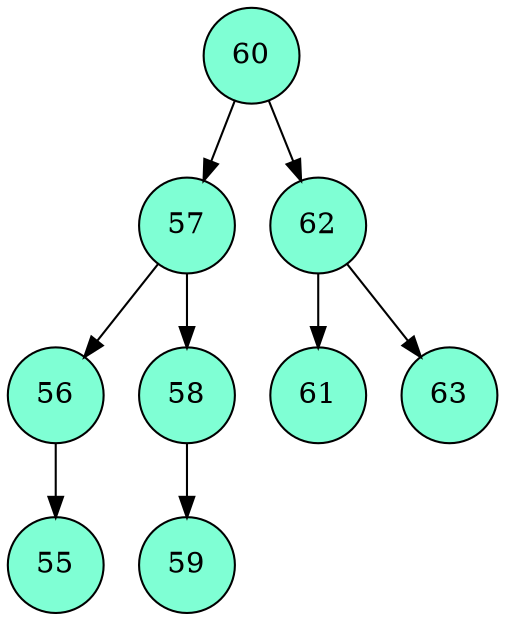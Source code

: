 digraph G{
node [shape=circle style=filled];
"0xc0000d6060"[label="60" fillcolor=aquamarine];
"0xc0000d6060" -> "0xc000266610";
"0xc0000d6060" -> "0xc000266618";
"0xc000266610"[label="57" fillcolor=aquamarine];
"0xc000266610" -> "0xc000266580";
"0xc000266610" -> "0xc000266588";
"0xc000266580"[label="56" fillcolor=aquamarine];
"0xc000266580" -> "0xc000266730";
"0xc000266730"[label="55" fillcolor=aquamarine];
"0xc000266588"[label="58" fillcolor=aquamarine];
"0xc000266588" -> "0xc0002668e8";
"0xc0002668e8"[label="59" fillcolor=aquamarine];
"0xc000266618"[label="62" fillcolor=aquamarine];
"0xc000266618" -> "0xc0002666a0";
"0xc000266618" -> "0xc0002666a8";
"0xc0002666a0"[label="61" fillcolor=aquamarine];
"0xc0002666a8"[label="63" fillcolor=aquamarine];

}
